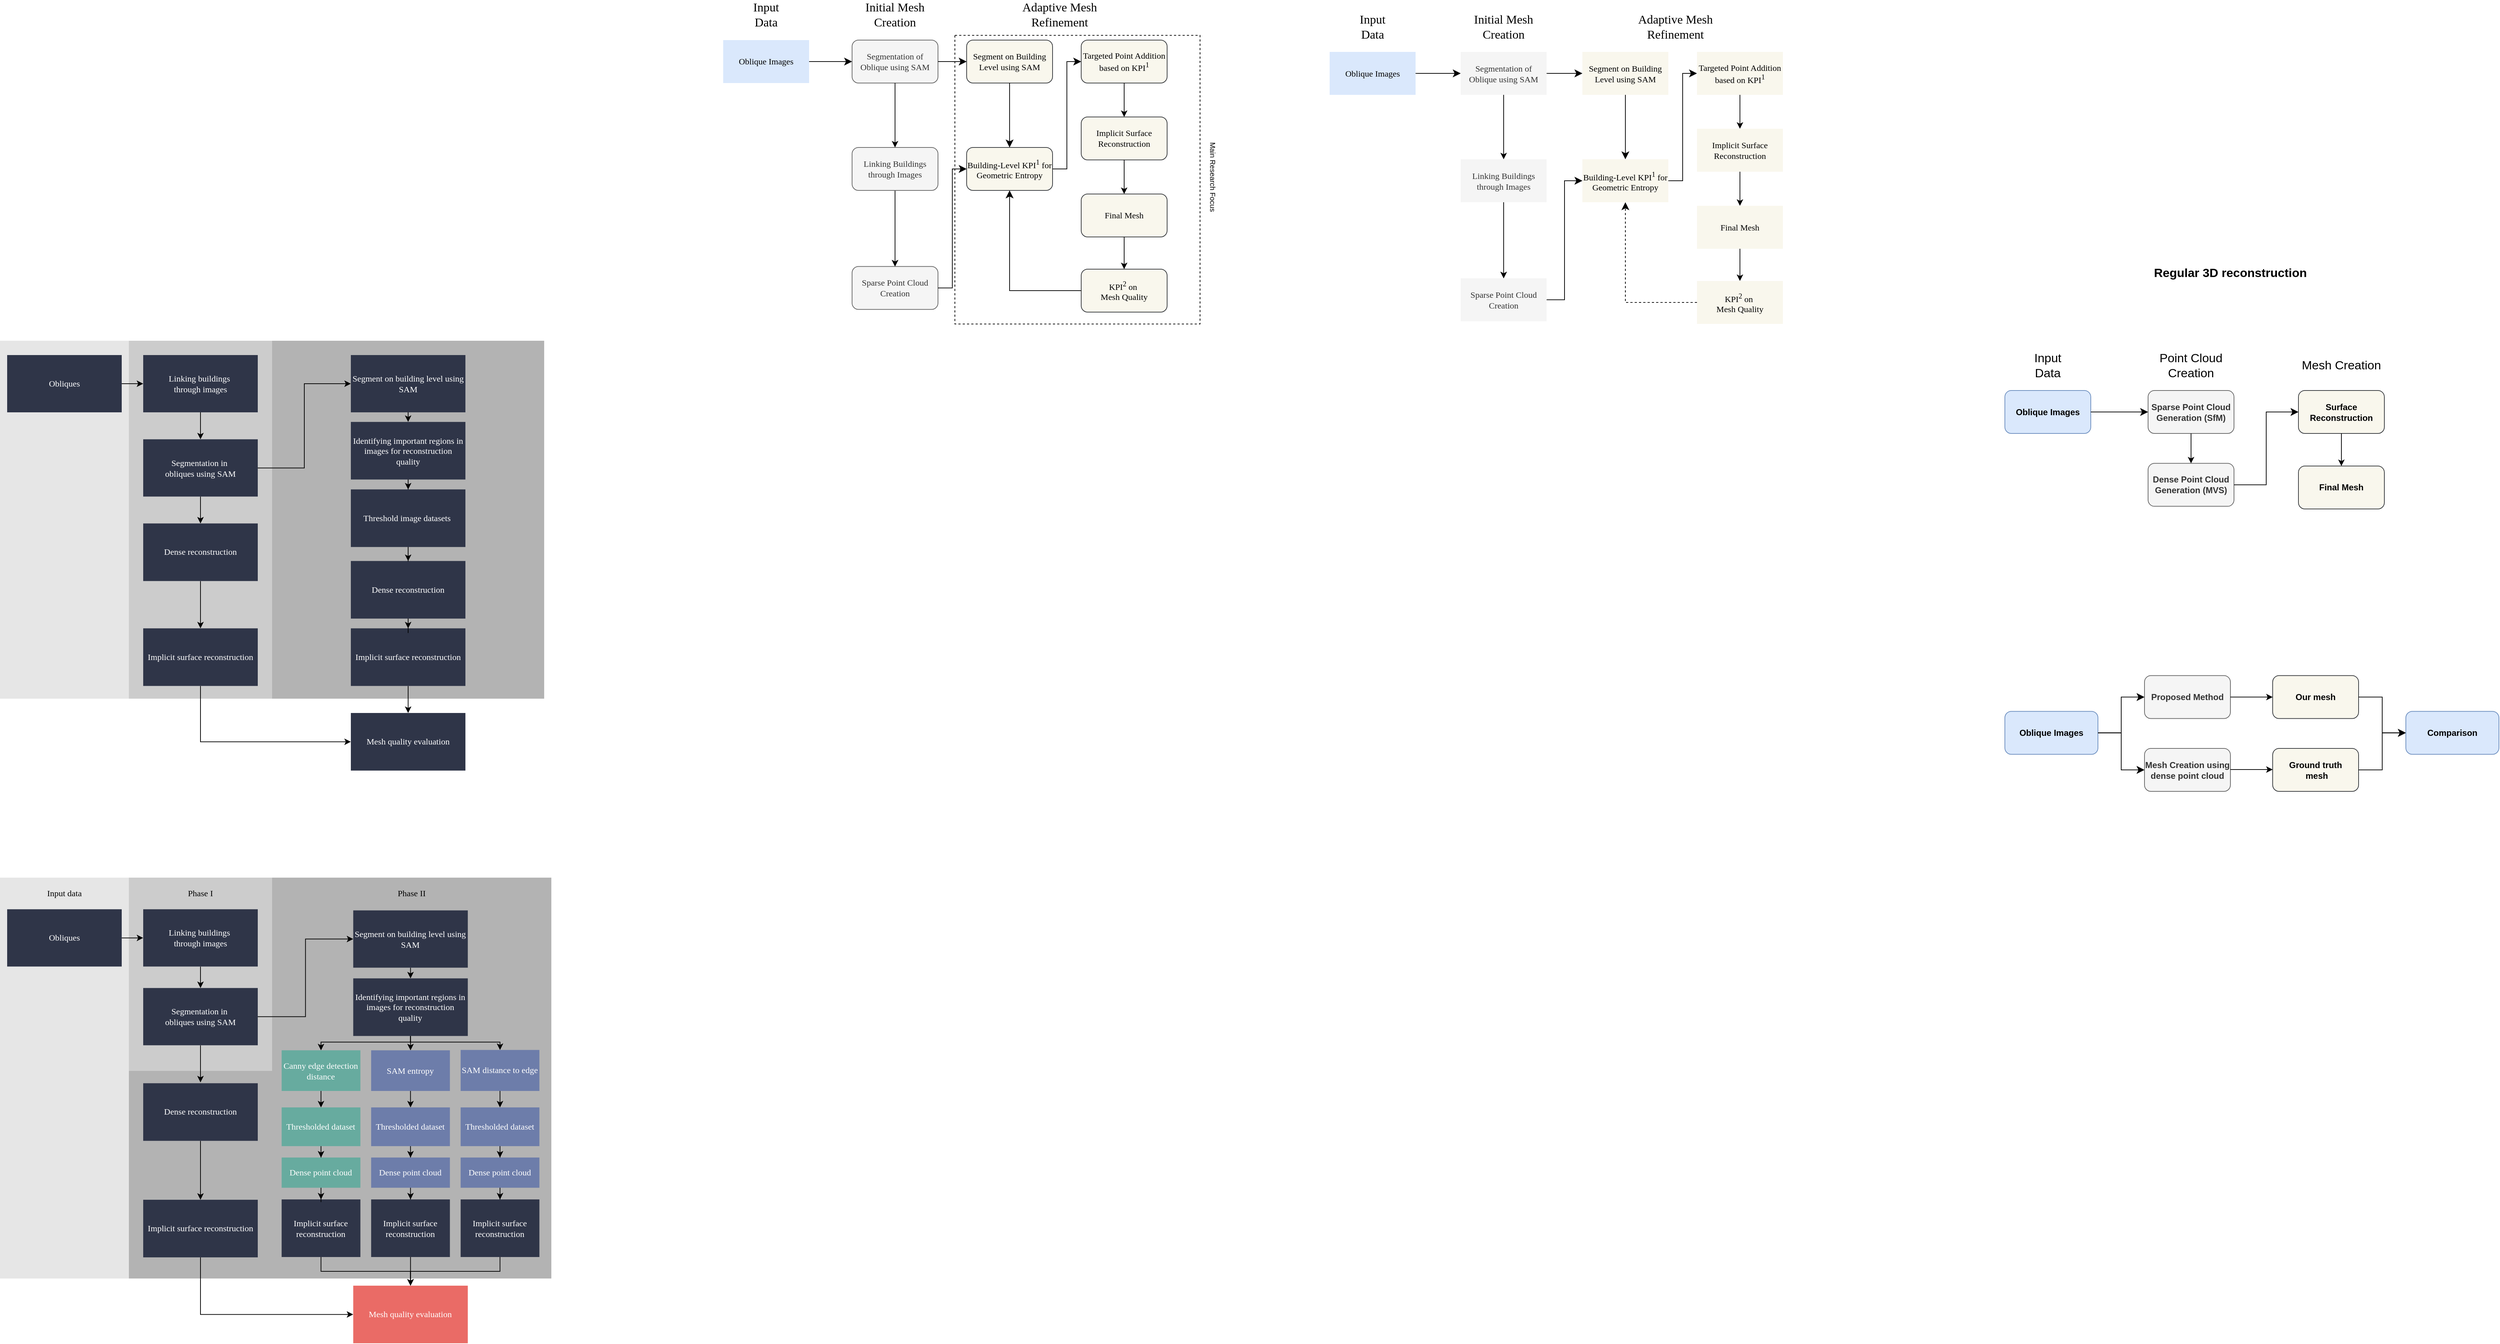 <mxfile version="27.1.3">
  <diagram name="Pagina-1" id="j0q-M3zI3Chthzf9emS8">
    <mxGraphModel dx="3208" dy="814" grid="1" gridSize="10" guides="1" tooltips="1" connect="1" arrows="1" fold="1" page="1" pageScale="1" pageWidth="827" pageHeight="1169" background="#FFFFFF" math="0" shadow="0">
      <root>
        <mxCell id="0" />
        <mxCell id="1" parent="0" />
        <mxCell id="W1M_xKTLGGTN1y_aRFM3-158" value="" style="rounded=0;whiteSpace=wrap;html=1;fillColor=#B3B3B3;strokeColor=none;" parent="1" vertex="1">
          <mxGeometry x="-860" y="1520" width="210" height="290" as="geometry" />
        </mxCell>
        <mxCell id="W1M_xKTLGGTN1y_aRFM3-147" value="" style="rounded=0;whiteSpace=wrap;html=1;fillColor=#B3B3B3;strokeColor=none;" parent="1" vertex="1">
          <mxGeometry x="-660" y="1250" width="390" height="560" as="geometry" />
        </mxCell>
        <mxCell id="W1M_xKTLGGTN1y_aRFM3-146" value="" style="rounded=0;whiteSpace=wrap;html=1;fillColor=#B3B3B3;strokeColor=none;" parent="1" vertex="1">
          <mxGeometry x="-660" y="500" width="380" height="500" as="geometry" />
        </mxCell>
        <mxCell id="W1M_xKTLGGTN1y_aRFM3-145" value="" style="rounded=0;whiteSpace=wrap;html=1;fillColor=#E6E6E6;strokeColor=none;" parent="1" vertex="1">
          <mxGeometry x="-1040" y="1250" width="180" height="560" as="geometry" />
        </mxCell>
        <mxCell id="W1M_xKTLGGTN1y_aRFM3-144" value="" style="rounded=0;whiteSpace=wrap;html=1;fillColor=#CCCCCC;strokeColor=none;" parent="1" vertex="1">
          <mxGeometry x="-860" y="1250" width="200" height="270" as="geometry" />
        </mxCell>
        <mxCell id="W1M_xKTLGGTN1y_aRFM3-143" value="" style="rounded=0;whiteSpace=wrap;html=1;fillColor=#CCCCCC;strokeColor=none;" parent="1" vertex="1">
          <mxGeometry x="-860" y="500" width="200" height="500" as="geometry" />
        </mxCell>
        <mxCell id="W1M_xKTLGGTN1y_aRFM3-142" value="" style="rounded=0;whiteSpace=wrap;html=1;fillColor=#E6E6E6;strokeColor=none;" parent="1" vertex="1">
          <mxGeometry x="-1040" y="500" width="180" height="500" as="geometry" />
        </mxCell>
        <mxCell id="ZitkEd-snLWagSEUDy_k-40" value="&lt;b&gt;Oblique Images&lt;/b&gt;" style="rounded=1;whiteSpace=wrap;html=1;fillColor=#dae8fc;strokeColor=#6c8ebf;" parent="1" vertex="1">
          <mxGeometry x="1760" y="569.55" width="120" height="60" as="geometry" />
        </mxCell>
        <mxCell id="ZitkEd-snLWagSEUDy_k-41" value="Input Data" style="text;html=1;align=center;verticalAlign=middle;whiteSpace=wrap;rounded=0;strokeWidth=1;fontSize=17;" parent="1" vertex="1">
          <mxGeometry x="1790" y="519.55" width="60" height="30" as="geometry" />
        </mxCell>
        <mxCell id="ZitkEd-snLWagSEUDy_k-42" value="&lt;b&gt;Sparse Point Cloud Generation (SfM)&lt;/b&gt;" style="rounded=1;whiteSpace=wrap;html=1;fillColor=#f5f5f5;fontColor=#333333;strokeColor=#666666;" parent="1" vertex="1">
          <mxGeometry x="1960" y="569.55" width="120" height="60" as="geometry" />
        </mxCell>
        <mxCell id="ZitkEd-snLWagSEUDy_k-45" value="" style="edgeStyle=elbowEdgeStyle;elbow=horizontal;endArrow=classic;html=1;curved=0;rounded=0;endSize=8;startSize=8;exitX=1;exitY=0.5;exitDx=0;exitDy=0;entryX=0;entryY=0.5;entryDx=0;entryDy=0;" parent="1" source="ZitkEd-snLWagSEUDy_k-40" target="ZitkEd-snLWagSEUDy_k-42" edge="1">
          <mxGeometry width="50" height="50" relative="1" as="geometry">
            <mxPoint x="1870" y="949.55" as="sourcePoint" />
            <mxPoint x="2290" y="749.55" as="targetPoint" />
          </mxGeometry>
        </mxCell>
        <mxCell id="ZitkEd-snLWagSEUDy_k-47" value="&lt;b&gt;Dense Point Cloud Generation (MVS)&lt;/b&gt;" style="rounded=1;whiteSpace=wrap;html=1;fillColor=#f5f5f5;fontColor=#333333;strokeColor=#666666;" parent="1" vertex="1">
          <mxGeometry x="1960" y="671.31" width="120" height="60" as="geometry" />
        </mxCell>
        <mxCell id="ZitkEd-snLWagSEUDy_k-49" value="Point Cloud Creation" style="text;html=1;align=center;verticalAlign=middle;whiteSpace=wrap;rounded=0;strokeWidth=1;fontSize=17;" parent="1" vertex="1">
          <mxGeometry x="1960" y="519.55" width="120" height="30" as="geometry" />
        </mxCell>
        <mxCell id="ZitkEd-snLWagSEUDy_k-51" value="" style="edgeStyle=elbowEdgeStyle;elbow=horizontal;endArrow=classic;html=1;curved=0;rounded=0;endSize=8;startSize=8;exitX=1;exitY=0.5;exitDx=0;exitDy=0;entryX=0;entryY=0.5;entryDx=0;entryDy=0;" parent="1" source="ZitkEd-snLWagSEUDy_k-47" target="ZitkEd-snLWagSEUDy_k-56" edge="1">
          <mxGeometry width="50" height="50" relative="1" as="geometry">
            <mxPoint x="2160" y="1059.55" as="sourcePoint" />
            <mxPoint x="2250" y="829.55" as="targetPoint" />
          </mxGeometry>
        </mxCell>
        <mxCell id="ZitkEd-snLWagSEUDy_k-56" value="&lt;b&gt;Surface Reconstruction&lt;/b&gt;" style="rounded=1;whiteSpace=wrap;html=1;fillColor=#f9f7ed;strokeColor=#36393d;" parent="1" vertex="1">
          <mxGeometry x="2170" y="569.55" width="120" height="60" as="geometry" />
        </mxCell>
        <mxCell id="ZitkEd-snLWagSEUDy_k-58" value="&lt;b&gt;Final Mesh&lt;/b&gt;" style="rounded=1;whiteSpace=wrap;html=1;fontSize=12;fillColor=#f9f7ed;strokeColor=#36393d;" parent="1" vertex="1">
          <mxGeometry x="2170" y="675.05" width="120" height="60" as="geometry" />
        </mxCell>
        <mxCell id="ZitkEd-snLWagSEUDy_k-59" value="" style="endArrow=classic;html=1;rounded=0;entryX=0.5;entryY=0;entryDx=0;entryDy=0;exitX=0.5;exitY=1;exitDx=0;exitDy=0;" parent="1" target="ZitkEd-snLWagSEUDy_k-58" edge="1">
          <mxGeometry width="50" height="50" relative="1" as="geometry">
            <mxPoint x="2230" y="629.55" as="sourcePoint" />
            <mxPoint x="2240" y="603.29" as="targetPoint" />
          </mxGeometry>
        </mxCell>
        <mxCell id="ZitkEd-snLWagSEUDy_k-60" value="Mesh Creation" style="text;html=1;align=center;verticalAlign=middle;whiteSpace=wrap;rounded=0;strokeWidth=1;fontSize=17;" parent="1" vertex="1">
          <mxGeometry x="2170" y="519.55" width="120" height="30" as="geometry" />
        </mxCell>
        <mxCell id="ZitkEd-snLWagSEUDy_k-62" value="" style="endArrow=classic;html=1;rounded=0;entryX=0.5;entryY=0;entryDx=0;entryDy=0;exitX=0.5;exitY=1;exitDx=0;exitDy=0;" parent="1" source="ZitkEd-snLWagSEUDy_k-42" edge="1">
          <mxGeometry width="50" height="50" relative="1" as="geometry">
            <mxPoint x="2030" y="781.31" as="sourcePoint" />
            <mxPoint x="2020.0" y="671.31" as="targetPoint" />
          </mxGeometry>
        </mxCell>
        <mxCell id="ZitkEd-snLWagSEUDy_k-66" value="&lt;b&gt;Regular 3D reconstruction&lt;/b&gt;" style="text;html=1;align=center;verticalAlign=middle;whiteSpace=wrap;rounded=0;strokeWidth=1;fontSize=17;" parent="1" vertex="1">
          <mxGeometry x="1920" y="391.31" width="310" height="30" as="geometry" />
        </mxCell>
        <mxCell id="ZlIlFZjrCTVlW326_tlP-3" value="&lt;b&gt;Oblique Images&lt;/b&gt;" style="rounded=1;whiteSpace=wrap;html=1;fillColor=#dae8fc;strokeColor=#6c8ebf;" parent="1" vertex="1">
          <mxGeometry x="1760" y="1017.78" width="130" height="60" as="geometry" />
        </mxCell>
        <mxCell id="ZlIlFZjrCTVlW326_tlP-5" value="&lt;b&gt;Proposed Method&lt;/b&gt;" style="rounded=1;whiteSpace=wrap;html=1;fillColor=#f5f5f5;fontColor=#333333;strokeColor=#666666;" parent="1" vertex="1">
          <mxGeometry x="1955" y="967.78" width="120" height="60" as="geometry" />
        </mxCell>
        <mxCell id="ZlIlFZjrCTVlW326_tlP-6" value="" style="edgeStyle=elbowEdgeStyle;elbow=horizontal;endArrow=classic;html=1;curved=0;rounded=0;endSize=8;startSize=8;exitX=1;exitY=0.5;exitDx=0;exitDy=0;entryX=0;entryY=0.5;entryDx=0;entryDy=0;" parent="1" source="ZlIlFZjrCTVlW326_tlP-3" target="ZlIlFZjrCTVlW326_tlP-5" edge="1">
          <mxGeometry width="50" height="50" relative="1" as="geometry">
            <mxPoint x="1865" y="1347.78" as="sourcePoint" />
            <mxPoint x="2285" y="1147.78" as="targetPoint" />
          </mxGeometry>
        </mxCell>
        <mxCell id="ZlIlFZjrCTVlW326_tlP-7" value="&lt;b&gt;Mesh Creation using dense point cloud&lt;/b&gt;" style="rounded=1;whiteSpace=wrap;html=1;fillColor=#f5f5f5;fontColor=#333333;strokeColor=#666666;" parent="1" vertex="1">
          <mxGeometry x="1955" y="1069.54" width="120" height="60" as="geometry" />
        </mxCell>
        <mxCell id="ZlIlFZjrCTVlW326_tlP-10" value="&lt;b&gt;Our mesh&lt;/b&gt;" style="rounded=1;whiteSpace=wrap;html=1;fillColor=#f9f7ed;strokeColor=#36393d;" parent="1" vertex="1">
          <mxGeometry x="2134" y="967.78" width="120" height="60" as="geometry" />
        </mxCell>
        <mxCell id="ZlIlFZjrCTVlW326_tlP-11" value="&lt;b&gt;Ground truth&lt;/b&gt;&lt;div&gt;&lt;b&gt;&amp;nbsp;mesh&lt;/b&gt;&lt;/div&gt;" style="rounded=1;whiteSpace=wrap;html=1;fontSize=12;fillColor=#f9f7ed;strokeColor=#36393d;" parent="1" vertex="1">
          <mxGeometry x="2134" y="1069.54" width="120" height="60" as="geometry" />
        </mxCell>
        <mxCell id="ZlIlFZjrCTVlW326_tlP-21" value="" style="edgeStyle=elbowEdgeStyle;elbow=horizontal;endArrow=classic;html=1;curved=0;rounded=0;endSize=8;startSize=8;exitX=1;exitY=0.5;exitDx=0;exitDy=0;entryX=0;entryY=0.5;entryDx=0;entryDy=0;" parent="1" source="ZlIlFZjrCTVlW326_tlP-3" target="ZlIlFZjrCTVlW326_tlP-7" edge="1">
          <mxGeometry width="50" height="50" relative="1" as="geometry">
            <mxPoint x="1875" y="1099.54" as="sourcePoint" />
            <mxPoint x="1955" y="1103.28" as="targetPoint" />
          </mxGeometry>
        </mxCell>
        <mxCell id="ZlIlFZjrCTVlW326_tlP-22" value="" style="endArrow=classic;html=1;rounded=0;entryX=0;entryY=0.5;entryDx=0;entryDy=0;exitX=1;exitY=0.5;exitDx=0;exitDy=0;" parent="1" source="ZlIlFZjrCTVlW326_tlP-5" target="ZlIlFZjrCTVlW326_tlP-10" edge="1">
          <mxGeometry width="50" height="50" relative="1" as="geometry">
            <mxPoint x="2040" y="1037.78" as="sourcePoint" />
            <mxPoint x="2090" y="987.78" as="targetPoint" />
          </mxGeometry>
        </mxCell>
        <mxCell id="ZlIlFZjrCTVlW326_tlP-23" value="" style="endArrow=classic;html=1;rounded=0;entryX=0;entryY=0.5;entryDx=0;entryDy=0;exitX=1;exitY=0.5;exitDx=0;exitDy=0;" parent="1" edge="1">
          <mxGeometry width="50" height="50" relative="1" as="geometry">
            <mxPoint x="2075" y="1099.01" as="sourcePoint" />
            <mxPoint x="2134" y="1099.01" as="targetPoint" />
          </mxGeometry>
        </mxCell>
        <mxCell id="ZlIlFZjrCTVlW326_tlP-24" value="&lt;b&gt;Comparison&lt;/b&gt;" style="rounded=1;whiteSpace=wrap;html=1;fillColor=#dae8fc;strokeColor=#6c8ebf;" parent="1" vertex="1">
          <mxGeometry x="2320" y="1017.78" width="130" height="60" as="geometry" />
        </mxCell>
        <mxCell id="ZlIlFZjrCTVlW326_tlP-25" value="" style="edgeStyle=elbowEdgeStyle;elbow=horizontal;endArrow=classic;html=1;curved=0;rounded=0;endSize=8;startSize=8;exitX=1;exitY=0.5;exitDx=0;exitDy=0;entryX=0;entryY=0.5;entryDx=0;entryDy=0;" parent="1" source="ZlIlFZjrCTVlW326_tlP-11" target="ZlIlFZjrCTVlW326_tlP-24" edge="1">
          <mxGeometry width="50" height="50" relative="1" as="geometry">
            <mxPoint x="2200" y="927.78" as="sourcePoint" />
            <mxPoint x="2250" y="877.78" as="targetPoint" />
          </mxGeometry>
        </mxCell>
        <mxCell id="ZlIlFZjrCTVlW326_tlP-26" value="" style="edgeStyle=elbowEdgeStyle;elbow=horizontal;endArrow=classic;html=1;curved=0;rounded=0;endSize=8;startSize=8;exitX=1;exitY=0.5;exitDx=0;exitDy=0;" parent="1" source="ZlIlFZjrCTVlW326_tlP-10" edge="1">
          <mxGeometry width="50" height="50" relative="1" as="geometry">
            <mxPoint x="2264" y="1109.78" as="sourcePoint" />
            <mxPoint x="2320" y="1047.78" as="targetPoint" />
          </mxGeometry>
        </mxCell>
        <mxCell id="ZitkEd-snLWagSEUDy_k-115" value="" style="rounded=0;whiteSpace=wrap;html=1;dashed=1;fontFamily=calibri;fontStyle=0" parent="1" vertex="1">
          <mxGeometry x="293.59" y="73.429" width="342.378" height="403.142" as="geometry" />
        </mxCell>
        <mxCell id="ZitkEd-snLWagSEUDy_k-116" value="Main Research Focus" style="text;html=1;align=center;verticalAlign=middle;whiteSpace=wrap;rounded=0;strokeWidth=1;fontSize=10;rotation=90;" parent="1" vertex="1">
          <mxGeometry x="455.29" y="251.51" width="398.05" height="40.31" as="geometry" />
        </mxCell>
        <mxCell id="ZitkEd-snLWagSEUDy_k-87" value="&lt;span&gt;Building-Level KPI&lt;sup&gt;1&lt;/sup&gt; for Geometric Entropy&lt;/span&gt;" style="rounded=1;whiteSpace=wrap;html=1;fillColor=#f9f7ed;strokeColor=#36393d;fontFamily=calibri;fontStyle=0" parent="1" vertex="1">
          <mxGeometry x="310" y="230.0" width="120" height="60" as="geometry" />
        </mxCell>
        <mxCell id="ZitkEd-snLWagSEUDy_k-77" value="&lt;font style=&quot;&quot;&gt;Oblique Images&lt;/font&gt;" style="rounded=0;whiteSpace=wrap;html=1;fillColor=#dae8fc;strokeColor=none;fontFamily=calibri;fontStyle=0" parent="1" vertex="1">
          <mxGeometry x="-30" y="80.0" width="120" height="60" as="geometry" />
        </mxCell>
        <mxCell id="ZitkEd-snLWagSEUDy_k-78" value="&lt;font&gt;Input Data&lt;/font&gt;" style="text;html=1;align=center;verticalAlign=middle;whiteSpace=wrap;rounded=0;strokeWidth=1;fontSize=17;fontFamily=calibri;fontStyle=0" parent="1" vertex="1">
          <mxGeometry y="30.0" width="60" height="30" as="geometry" />
        </mxCell>
        <mxCell id="ZitkEd-snLWagSEUDy_k-79" value="&lt;span&gt;Segmentation of Oblique using SAM&lt;/span&gt;" style="rounded=1;whiteSpace=wrap;html=1;fillColor=#f5f5f5;fontColor=#333333;strokeColor=#666666;fontFamily=calibri;fontStyle=0" parent="1" vertex="1">
          <mxGeometry x="150" y="80.0" width="120" height="60" as="geometry" />
        </mxCell>
        <mxCell id="ZitkEd-snLWagSEUDy_k-80" value="" style="edgeStyle=orthogonalEdgeStyle;rounded=0;orthogonalLoop=1;jettySize=auto;html=1;fontFamily=calibri;fontStyle=0" parent="1" source="ZitkEd-snLWagSEUDy_k-81" target="ZitkEd-snLWagSEUDy_k-84" edge="1">
          <mxGeometry relative="1" as="geometry" />
        </mxCell>
        <mxCell id="ZitkEd-snLWagSEUDy_k-81" value="&lt;span&gt;Linking Buildings through Images&lt;/span&gt;" style="rounded=1;whiteSpace=wrap;html=1;fillColor=#f5f5f5;fontColor=#333333;strokeColor=#666666;fontFamily=calibri;fontStyle=0" parent="1" vertex="1">
          <mxGeometry x="150" y="230.0" width="120" height="60" as="geometry" />
        </mxCell>
        <mxCell id="ZitkEd-snLWagSEUDy_k-82" value="" style="edgeStyle=elbowEdgeStyle;elbow=horizontal;endArrow=classic;html=1;curved=0;rounded=0;endSize=8;startSize=8;exitX=1;exitY=0.5;exitDx=0;exitDy=0;entryX=0;entryY=0.5;entryDx=0;entryDy=0;fontFamily=calibri;fontStyle=0" parent="1" source="ZitkEd-snLWagSEUDy_k-77" target="ZitkEd-snLWagSEUDy_k-79" edge="1">
          <mxGeometry width="50" height="50" relative="1" as="geometry">
            <mxPoint x="60" y="460" as="sourcePoint" />
            <mxPoint x="480" y="260" as="targetPoint" />
          </mxGeometry>
        </mxCell>
        <mxCell id="ZitkEd-snLWagSEUDy_k-84" value="&lt;span&gt;Sparse Point Cloud Creation&lt;/span&gt;" style="rounded=1;whiteSpace=wrap;html=1;fillColor=#f5f5f5;fontColor=#333333;strokeColor=#666666;fontFamily=calibri;fontStyle=0" parent="1" vertex="1">
          <mxGeometry x="150" y="396.26" width="120" height="60" as="geometry" />
        </mxCell>
        <mxCell id="ZitkEd-snLWagSEUDy_k-85" value="" style="endArrow=classic;html=1;rounded=0;entryX=0.5;entryY=0;entryDx=0;entryDy=0;fontFamily=calibri;fontStyle=0" parent="1" target="ZitkEd-snLWagSEUDy_k-84" edge="1">
          <mxGeometry width="50" height="50" relative="1" as="geometry">
            <mxPoint x="210" y="380" as="sourcePoint" />
            <mxPoint x="209.66" y="420" as="targetPoint" />
          </mxGeometry>
        </mxCell>
        <mxCell id="ZitkEd-snLWagSEUDy_k-86" value="Initial Mesh Creation" style="text;html=1;align=center;verticalAlign=middle;whiteSpace=wrap;rounded=0;strokeWidth=1;fontSize=17;fontFamily=calibri;fontStyle=0" parent="1" vertex="1">
          <mxGeometry x="150" y="30.0" width="120" height="30" as="geometry" />
        </mxCell>
        <mxCell id="ZitkEd-snLWagSEUDy_k-88" value="" style="edgeStyle=elbowEdgeStyle;elbow=horizontal;endArrow=classic;html=1;curved=0;rounded=0;endSize=8;startSize=8;exitX=1;exitY=0.5;exitDx=0;exitDy=0;entryX=0;entryY=0.5;entryDx=0;entryDy=0;fontFamily=calibri;fontStyle=0" parent="1" source="ZitkEd-snLWagSEUDy_k-79" target="ZitkEd-snLWagSEUDy_k-93" edge="1">
          <mxGeometry width="50" height="50" relative="1" as="geometry">
            <mxPoint x="350" y="570" as="sourcePoint" />
            <mxPoint x="440" y="340" as="targetPoint" />
          </mxGeometry>
        </mxCell>
        <mxCell id="ZitkEd-snLWagSEUDy_k-89" value="&lt;span&gt;Targeted Point Addition based on KPI&lt;sup&gt;1&lt;/sup&gt;&lt;/span&gt;" style="rounded=1;whiteSpace=wrap;html=1;fillColor=#f9f7ed;strokeColor=#36393d;fontFamily=calibri;fontStyle=0" parent="1" vertex="1">
          <mxGeometry x="470" y="80.0" width="120" height="60" as="geometry" />
        </mxCell>
        <mxCell id="ZitkEd-snLWagSEUDy_k-91" value="&lt;span&gt;Implicit Surface Reconstruction&lt;/span&gt;" style="rounded=1;whiteSpace=wrap;html=1;fontSize=12;fillColor=#f9f7ed;strokeColor=#36393d;fontFamily=calibri;fontStyle=0" parent="1" vertex="1">
          <mxGeometry x="470" y="187.35" width="120" height="60" as="geometry" />
        </mxCell>
        <mxCell id="ZitkEd-snLWagSEUDy_k-92" value="" style="endArrow=classic;html=1;rounded=0;entryX=0.5;entryY=0;entryDx=0;entryDy=0;exitX=0.5;exitY=1;exitDx=0;exitDy=0;fontFamily=calibri;fontStyle=0" parent="1" source="ZitkEd-snLWagSEUDy_k-89" target="ZitkEd-snLWagSEUDy_k-91" edge="1">
          <mxGeometry width="50" height="50" relative="1" as="geometry">
            <mxPoint x="530" y="166.48" as="sourcePoint" />
            <mxPoint x="529.66" y="206.48" as="targetPoint" />
          </mxGeometry>
        </mxCell>
        <mxCell id="ZitkEd-snLWagSEUDy_k-93" value="&lt;span&gt;Segment on Building Level using SAM&lt;/span&gt;" style="rounded=1;whiteSpace=wrap;html=1;fillColor=#f9f7ed;strokeColor=#36393d;fontFamily=calibri;fontStyle=0" parent="1" vertex="1">
          <mxGeometry x="310" y="80.0" width="120" height="60" as="geometry" />
        </mxCell>
        <mxCell id="ZitkEd-snLWagSEUDy_k-95" value="&lt;span&gt;KPI&lt;sup&gt;2&lt;/sup&gt; on&amp;nbsp;&lt;/span&gt;&lt;div&gt;&lt;span&gt;Mesh Quality&lt;/span&gt;&lt;/div&gt;" style="rounded=1;whiteSpace=wrap;html=1;fontSize=12;fillColor=#f9f7ed;strokeColor=#36393d;fontFamily=calibri;fontStyle=0" parent="1" vertex="1">
          <mxGeometry x="470" y="400" width="120" height="60" as="geometry" />
        </mxCell>
        <mxCell id="ZitkEd-snLWagSEUDy_k-96" value="" style="endArrow=classic;html=1;rounded=0;exitX=0.5;exitY=1;exitDx=0;exitDy=0;entryX=0.5;entryY=0;entryDx=0;entryDy=0;fontFamily=calibri;fontStyle=0" parent="1" source="ZitkEd-snLWagSEUDy_k-91" target="ZitkEd-snLWagSEUDy_k-101" edge="1">
          <mxGeometry width="50" height="50" relative="1" as="geometry">
            <mxPoint x="540" y="176.48" as="sourcePoint" />
            <mxPoint x="530" y="280" as="targetPoint" />
          </mxGeometry>
        </mxCell>
        <mxCell id="ZitkEd-snLWagSEUDy_k-97" value="Adaptive Mesh Refinement" style="text;html=1;align=center;verticalAlign=middle;whiteSpace=wrap;rounded=0;strokeWidth=1;fontSize=17;fontFamily=calibri;fontStyle=0" parent="1" vertex="1">
          <mxGeometry x="380" y="30.0" width="120" height="30" as="geometry" />
        </mxCell>
        <mxCell id="ZitkEd-snLWagSEUDy_k-99" value="" style="endArrow=classic;html=1;rounded=0;entryX=0.5;entryY=0;entryDx=0;entryDy=0;exitX=0.5;exitY=1;exitDx=0;exitDy=0;fontFamily=calibri;fontStyle=0" parent="1" source="ZitkEd-snLWagSEUDy_k-79" target="ZitkEd-snLWagSEUDy_k-81" edge="1">
          <mxGeometry width="50" height="50" relative="1" as="geometry">
            <mxPoint x="220" y="291.76" as="sourcePoint" />
            <mxPoint x="210" y="181.76" as="targetPoint" />
          </mxGeometry>
        </mxCell>
        <mxCell id="ZitkEd-snLWagSEUDy_k-101" value="&lt;span&gt;Final Mesh&lt;/span&gt;" style="rounded=1;whiteSpace=wrap;html=1;fontSize=12;fillColor=#f9f7ed;strokeColor=#36393d;fontFamily=calibri;fontStyle=0" parent="1" vertex="1">
          <mxGeometry x="470" y="295" width="120" height="60" as="geometry" />
        </mxCell>
        <mxCell id="ZitkEd-snLWagSEUDy_k-106" value="" style="endArrow=classic;html=1;rounded=0;exitX=0.5;exitY=1;exitDx=0;exitDy=0;entryX=0.5;entryY=0;entryDx=0;entryDy=0;fontFamily=calibri;fontStyle=0" parent="1" source="ZitkEd-snLWagSEUDy_k-101" target="ZitkEd-snLWagSEUDy_k-95" edge="1">
          <mxGeometry width="50" height="50" relative="1" as="geometry">
            <mxPoint x="540" y="257" as="sourcePoint" />
            <mxPoint x="540" y="305" as="targetPoint" />
          </mxGeometry>
        </mxCell>
        <mxCell id="ZitkEd-snLWagSEUDy_k-108" value="" style="edgeStyle=elbowEdgeStyle;elbow=horizontal;endArrow=classic;html=1;curved=0;rounded=0;endSize=8;startSize=8;exitX=1;exitY=0.5;exitDx=0;exitDy=0;entryX=0;entryY=0.5;entryDx=0;entryDy=0;fontFamily=calibri;fontStyle=0" parent="1" source="ZitkEd-snLWagSEUDy_k-84" target="ZitkEd-snLWagSEUDy_k-87" edge="1">
          <mxGeometry width="50" height="50" relative="1" as="geometry">
            <mxPoint x="280" y="120.0" as="sourcePoint" />
            <mxPoint x="350" y="120.0" as="targetPoint" />
          </mxGeometry>
        </mxCell>
        <mxCell id="ZitkEd-snLWagSEUDy_k-109" value="" style="edgeStyle=elbowEdgeStyle;elbow=horizontal;endArrow=classic;html=1;curved=0;rounded=0;endSize=8;startSize=8;exitX=0.5;exitY=1;exitDx=0;exitDy=0;entryX=0.5;entryY=0;entryDx=0;entryDy=0;fontFamily=calibri;fontStyle=0" parent="1" source="ZitkEd-snLWagSEUDy_k-93" target="ZitkEd-snLWagSEUDy_k-87" edge="1">
          <mxGeometry width="50" height="50" relative="1" as="geometry">
            <mxPoint x="250" y="120.0" as="sourcePoint" />
            <mxPoint x="320" y="120.0" as="targetPoint" />
          </mxGeometry>
        </mxCell>
        <mxCell id="ZitkEd-snLWagSEUDy_k-111" value="" style="edgeStyle=elbowEdgeStyle;elbow=horizontal;endArrow=classic;html=1;curved=0;rounded=0;endSize=8;startSize=8;entryX=0;entryY=0.5;entryDx=0;entryDy=0;exitX=1;exitY=0.5;exitDx=0;exitDy=0;fontFamily=calibri;fontStyle=0" parent="1" source="ZitkEd-snLWagSEUDy_k-87" target="ZitkEd-snLWagSEUDy_k-89" edge="1">
          <mxGeometry width="50" height="50" relative="1" as="geometry">
            <mxPoint x="390" y="320" as="sourcePoint" />
            <mxPoint x="440" y="270" as="targetPoint" />
          </mxGeometry>
        </mxCell>
        <mxCell id="ZlIlFZjrCTVlW326_tlP-28" value="" style="edgeStyle=segmentEdgeStyle;endArrow=classic;html=1;curved=0;rounded=0;endSize=8;startSize=8;entryX=0.5;entryY=1;entryDx=0;entryDy=0;exitX=0;exitY=0.5;exitDx=0;exitDy=0;fontFamily=calibri;fontStyle=0" parent="1" source="ZitkEd-snLWagSEUDy_k-95" target="ZitkEd-snLWagSEUDy_k-87" edge="1">
          <mxGeometry width="50" height="50" relative="1" as="geometry">
            <mxPoint x="620" y="330" as="sourcePoint" />
            <mxPoint x="670" y="280" as="targetPoint" />
          </mxGeometry>
        </mxCell>
        <mxCell id="zCaXZ7DUAE1HHpj0kA-E-4" value="&lt;span&gt;Building-Level KPI&lt;sup&gt;1&lt;/sup&gt; for Geometric Entropy&lt;/span&gt;" style="rounded=0;whiteSpace=wrap;html=1;fillColor=#f9f7ed;strokeColor=none;fontFamily=calibri;fontStyle=0" parent="1" vertex="1">
          <mxGeometry x="1170" y="246.51" width="120" height="60" as="geometry" />
        </mxCell>
        <mxCell id="zCaXZ7DUAE1HHpj0kA-E-5" value="&lt;font style=&quot;&quot;&gt;Oblique Images&lt;/font&gt;" style="rounded=0;whiteSpace=wrap;html=1;fillColor=#dae8fc;strokeColor=none;fontFamily=calibri;fontStyle=0" parent="1" vertex="1">
          <mxGeometry x="817" y="96.51" width="120" height="60" as="geometry" />
        </mxCell>
        <mxCell id="zCaXZ7DUAE1HHpj0kA-E-6" value="&lt;font&gt;Input Data&lt;/font&gt;" style="text;html=1;align=center;verticalAlign=middle;whiteSpace=wrap;rounded=0;strokeWidth=1;fontSize=17;fontFamily=calibri;fontStyle=0" parent="1" vertex="1">
          <mxGeometry x="847" y="46.51" width="60" height="30" as="geometry" />
        </mxCell>
        <mxCell id="zCaXZ7DUAE1HHpj0kA-E-7" value="&lt;span&gt;Segmentation of Oblique using SAM&lt;/span&gt;" style="rounded=0;whiteSpace=wrap;html=1;fillColor=#f5f5f5;fontColor=#333333;strokeColor=none;fontFamily=calibri;fontStyle=0" parent="1" vertex="1">
          <mxGeometry x="1000" y="96.51" width="120" height="60" as="geometry" />
        </mxCell>
        <mxCell id="zCaXZ7DUAE1HHpj0kA-E-8" value="" style="edgeStyle=orthogonalEdgeStyle;rounded=0;orthogonalLoop=1;jettySize=auto;html=1;fontFamily=calibri;fontStyle=0" parent="1" source="zCaXZ7DUAE1HHpj0kA-E-9" target="zCaXZ7DUAE1HHpj0kA-E-11" edge="1">
          <mxGeometry relative="1" as="geometry" />
        </mxCell>
        <mxCell id="zCaXZ7DUAE1HHpj0kA-E-9" value="&lt;span&gt;Linking Buildings through Images&lt;/span&gt;" style="rounded=0;whiteSpace=wrap;html=1;fillColor=#f5f5f5;fontColor=#333333;strokeColor=none;fontFamily=calibri;fontStyle=0" parent="1" vertex="1">
          <mxGeometry x="1000" y="246.51" width="120" height="60" as="geometry" />
        </mxCell>
        <mxCell id="zCaXZ7DUAE1HHpj0kA-E-10" value="" style="edgeStyle=elbowEdgeStyle;elbow=horizontal;endArrow=classic;html=1;curved=0;rounded=0;endSize=8;startSize=8;exitX=1;exitY=0.5;exitDx=0;exitDy=0;entryX=0;entryY=0.5;entryDx=0;entryDy=0;fontFamily=calibri;fontStyle=0" parent="1" source="zCaXZ7DUAE1HHpj0kA-E-5" target="zCaXZ7DUAE1HHpj0kA-E-7" edge="1">
          <mxGeometry width="50" height="50" relative="1" as="geometry">
            <mxPoint x="900" y="476.51" as="sourcePoint" />
            <mxPoint x="1320" y="276.51" as="targetPoint" />
          </mxGeometry>
        </mxCell>
        <mxCell id="zCaXZ7DUAE1HHpj0kA-E-11" value="&lt;span&gt;Sparse Point Cloud Creation&lt;/span&gt;" style="rounded=0;whiteSpace=wrap;html=1;fillColor=#f5f5f5;fontColor=#333333;strokeColor=none;fontFamily=calibri;fontStyle=0" parent="1" vertex="1">
          <mxGeometry x="1000" y="412.77" width="120" height="60" as="geometry" />
        </mxCell>
        <mxCell id="zCaXZ7DUAE1HHpj0kA-E-12" value="" style="endArrow=classic;html=1;rounded=0;entryX=0.5;entryY=0;entryDx=0;entryDy=0;fontFamily=calibri;fontStyle=0" parent="1" target="zCaXZ7DUAE1HHpj0kA-E-11" edge="1">
          <mxGeometry width="50" height="50" relative="1" as="geometry">
            <mxPoint x="1060" y="396.51" as="sourcePoint" />
            <mxPoint x="1059.66" y="436.51" as="targetPoint" />
          </mxGeometry>
        </mxCell>
        <mxCell id="zCaXZ7DUAE1HHpj0kA-E-13" value="Initial Mesh Creation" style="text;html=1;align=center;verticalAlign=middle;whiteSpace=wrap;rounded=0;strokeWidth=1;fontSize=17;fontFamily=calibri;fontStyle=0" parent="1" vertex="1">
          <mxGeometry x="1000" y="46.51" width="120" height="30" as="geometry" />
        </mxCell>
        <mxCell id="zCaXZ7DUAE1HHpj0kA-E-14" value="" style="edgeStyle=elbowEdgeStyle;elbow=horizontal;endArrow=classic;html=1;curved=0;rounded=0;endSize=8;startSize=8;exitX=1;exitY=0.5;exitDx=0;exitDy=0;entryX=0;entryY=0.5;entryDx=0;entryDy=0;fontFamily=calibri;fontStyle=0" parent="1" source="zCaXZ7DUAE1HHpj0kA-E-7" target="zCaXZ7DUAE1HHpj0kA-E-18" edge="1">
          <mxGeometry width="50" height="50" relative="1" as="geometry">
            <mxPoint x="1190" y="586.51" as="sourcePoint" />
            <mxPoint x="1280" y="356.51" as="targetPoint" />
          </mxGeometry>
        </mxCell>
        <mxCell id="zCaXZ7DUAE1HHpj0kA-E-15" value="&lt;span&gt;Targeted Point Addition based on KPI&lt;sup&gt;1&lt;/sup&gt;&lt;/span&gt;" style="rounded=0;whiteSpace=wrap;html=1;fillColor=#f9f7ed;strokeColor=none;fontFamily=calibri;fontStyle=0" parent="1" vertex="1">
          <mxGeometry x="1330" y="96.51" width="120" height="60" as="geometry" />
        </mxCell>
        <mxCell id="zCaXZ7DUAE1HHpj0kA-E-16" value="&lt;span&gt;Implicit Surface Reconstruction&lt;/span&gt;" style="rounded=0;whiteSpace=wrap;html=1;fontSize=12;fillColor=#f9f7ed;strokeColor=none;fontFamily=calibri;fontStyle=0" parent="1" vertex="1">
          <mxGeometry x="1330" y="203.86" width="120" height="60" as="geometry" />
        </mxCell>
        <mxCell id="zCaXZ7DUAE1HHpj0kA-E-17" value="" style="endArrow=classic;html=1;rounded=0;entryX=0.5;entryY=0;entryDx=0;entryDy=0;exitX=0.5;exitY=1;exitDx=0;exitDy=0;fontFamily=calibri;fontStyle=0" parent="1" source="zCaXZ7DUAE1HHpj0kA-E-15" target="zCaXZ7DUAE1HHpj0kA-E-16" edge="1">
          <mxGeometry width="50" height="50" relative="1" as="geometry">
            <mxPoint x="1390" y="182.99" as="sourcePoint" />
            <mxPoint x="1389.66" y="222.99" as="targetPoint" />
          </mxGeometry>
        </mxCell>
        <mxCell id="zCaXZ7DUAE1HHpj0kA-E-18" value="&lt;span&gt;Segment on Building Level using SAM&lt;/span&gt;" style="rounded=0;whiteSpace=wrap;html=1;fillColor=#f9f7ed;strokeColor=none;fontFamily=calibri;fontStyle=0" parent="1" vertex="1">
          <mxGeometry x="1170" y="96.51" width="120" height="60" as="geometry" />
        </mxCell>
        <mxCell id="zCaXZ7DUAE1HHpj0kA-E-19" value="&lt;span&gt;KPI&lt;sup&gt;2&lt;/sup&gt; on&amp;nbsp;&lt;/span&gt;&lt;div&gt;&lt;span&gt;Mesh Quality&lt;/span&gt;&lt;/div&gt;" style="rounded=0;whiteSpace=wrap;html=1;fontSize=12;fillColor=#f9f7ed;strokeColor=none;fontFamily=calibri;fontStyle=0" parent="1" vertex="1">
          <mxGeometry x="1330" y="416.51" width="120" height="60" as="geometry" />
        </mxCell>
        <mxCell id="zCaXZ7DUAE1HHpj0kA-E-20" value="" style="endArrow=classic;html=1;rounded=0;exitX=0.5;exitY=1;exitDx=0;exitDy=0;entryX=0.5;entryY=0;entryDx=0;entryDy=0;fontFamily=calibri;fontStyle=0" parent="1" source="zCaXZ7DUAE1HHpj0kA-E-16" target="zCaXZ7DUAE1HHpj0kA-E-23" edge="1">
          <mxGeometry width="50" height="50" relative="1" as="geometry">
            <mxPoint x="1400" y="192.99" as="sourcePoint" />
            <mxPoint x="1390" y="296.51" as="targetPoint" />
          </mxGeometry>
        </mxCell>
        <mxCell id="zCaXZ7DUAE1HHpj0kA-E-21" value="Adaptive Mesh Refinement" style="text;html=1;align=center;verticalAlign=middle;whiteSpace=wrap;rounded=0;strokeWidth=1;fontSize=17;fontFamily=calibri;fontStyle=0" parent="1" vertex="1">
          <mxGeometry x="1240" y="46.51" width="120" height="30" as="geometry" />
        </mxCell>
        <mxCell id="zCaXZ7DUAE1HHpj0kA-E-22" value="" style="endArrow=classic;html=1;rounded=0;entryX=0.5;entryY=0;entryDx=0;entryDy=0;exitX=0.5;exitY=1;exitDx=0;exitDy=0;fontFamily=calibri;fontStyle=0" parent="1" source="zCaXZ7DUAE1HHpj0kA-E-7" target="zCaXZ7DUAE1HHpj0kA-E-9" edge="1">
          <mxGeometry width="50" height="50" relative="1" as="geometry">
            <mxPoint x="1070" y="308.27" as="sourcePoint" />
            <mxPoint x="1060" y="198.27" as="targetPoint" />
          </mxGeometry>
        </mxCell>
        <mxCell id="zCaXZ7DUAE1HHpj0kA-E-23" value="&lt;span&gt;Final Mesh&lt;/span&gt;" style="rounded=0;whiteSpace=wrap;html=1;fontSize=12;fillColor=#f9f7ed;strokeColor=none;fontFamily=calibri;fontStyle=0" parent="1" vertex="1">
          <mxGeometry x="1330" y="311.51" width="120" height="60" as="geometry" />
        </mxCell>
        <mxCell id="zCaXZ7DUAE1HHpj0kA-E-24" value="" style="endArrow=classic;html=1;rounded=0;exitX=0.5;exitY=1;exitDx=0;exitDy=0;entryX=0.5;entryY=0;entryDx=0;entryDy=0;fontFamily=calibri;fontStyle=0" parent="1" source="zCaXZ7DUAE1HHpj0kA-E-23" target="zCaXZ7DUAE1HHpj0kA-E-19" edge="1">
          <mxGeometry width="50" height="50" relative="1" as="geometry">
            <mxPoint x="1400" y="273.51" as="sourcePoint" />
            <mxPoint x="1400" y="321.51" as="targetPoint" />
          </mxGeometry>
        </mxCell>
        <mxCell id="zCaXZ7DUAE1HHpj0kA-E-25" value="" style="edgeStyle=elbowEdgeStyle;elbow=horizontal;endArrow=classic;html=1;curved=0;rounded=0;endSize=8;startSize=8;exitX=1;exitY=0.5;exitDx=0;exitDy=0;entryX=0;entryY=0.5;entryDx=0;entryDy=0;fontFamily=calibri;fontStyle=0;strokeColor=default;" parent="1" source="zCaXZ7DUAE1HHpj0kA-E-11" target="zCaXZ7DUAE1HHpj0kA-E-4" edge="1">
          <mxGeometry width="50" height="50" relative="1" as="geometry">
            <mxPoint x="1120" y="136.51" as="sourcePoint" />
            <mxPoint x="1190" y="136.51" as="targetPoint" />
          </mxGeometry>
        </mxCell>
        <mxCell id="zCaXZ7DUAE1HHpj0kA-E-26" value="" style="edgeStyle=elbowEdgeStyle;elbow=horizontal;endArrow=classic;html=1;curved=0;rounded=0;endSize=8;startSize=8;exitX=0.5;exitY=1;exitDx=0;exitDy=0;entryX=0.5;entryY=0;entryDx=0;entryDy=0;fontFamily=calibri;fontStyle=0" parent="1" source="zCaXZ7DUAE1HHpj0kA-E-18" target="zCaXZ7DUAE1HHpj0kA-E-4" edge="1">
          <mxGeometry width="50" height="50" relative="1" as="geometry">
            <mxPoint x="1110" y="136.51" as="sourcePoint" />
            <mxPoint x="1180" y="136.51" as="targetPoint" />
          </mxGeometry>
        </mxCell>
        <mxCell id="zCaXZ7DUAE1HHpj0kA-E-27" value="" style="edgeStyle=elbowEdgeStyle;elbow=horizontal;endArrow=classic;html=1;curved=0;rounded=0;endSize=8;startSize=8;entryX=0;entryY=0.5;entryDx=0;entryDy=0;exitX=1;exitY=0.5;exitDx=0;exitDy=0;fontFamily=calibri;fontStyle=0" parent="1" source="zCaXZ7DUAE1HHpj0kA-E-4" target="zCaXZ7DUAE1HHpj0kA-E-15" edge="1">
          <mxGeometry width="50" height="50" relative="1" as="geometry">
            <mxPoint x="1250" y="336.51" as="sourcePoint" />
            <mxPoint x="1300" y="286.51" as="targetPoint" />
          </mxGeometry>
        </mxCell>
        <mxCell id="zCaXZ7DUAE1HHpj0kA-E-28" value="" style="edgeStyle=segmentEdgeStyle;endArrow=classic;html=1;curved=0;rounded=0;endSize=8;startSize=8;entryX=0.5;entryY=1;entryDx=0;entryDy=0;exitX=0;exitY=0.5;exitDx=0;exitDy=0;fontFamily=calibri;fontStyle=0;dashed=1;" parent="1" source="zCaXZ7DUAE1HHpj0kA-E-19" target="zCaXZ7DUAE1HHpj0kA-E-4" edge="1">
          <mxGeometry width="50" height="50" relative="1" as="geometry">
            <mxPoint x="1480" y="346.51" as="sourcePoint" />
            <mxPoint x="1530" y="296.51" as="targetPoint" />
          </mxGeometry>
        </mxCell>
        <mxCell id="W1M_xKTLGGTN1y_aRFM3-58" style="edgeStyle=orthogonalEdgeStyle;rounded=0;orthogonalLoop=1;jettySize=auto;html=1;exitX=1;exitY=0.5;exitDx=0;exitDy=0;entryX=0;entryY=0.5;entryDx=0;entryDy=0;" parent="1" source="W1M_xKTLGGTN1y_aRFM3-40" target="W1M_xKTLGGTN1y_aRFM3-41" edge="1">
          <mxGeometry relative="1" as="geometry" />
        </mxCell>
        <mxCell id="W1M_xKTLGGTN1y_aRFM3-40" value="&lt;font style=&quot;color: rgb(255, 255, 255);&quot; face=&quot;montserrat&quot;&gt;Obliques&lt;/font&gt;" style="rounded=0;whiteSpace=wrap;html=1;fillColor=light-dark(#2F3548,#2F3548);strokeColor=none;fontFamily=calibri;fontStyle=0" parent="1" vertex="1">
          <mxGeometry x="-1030" y="520" width="160" height="80" as="geometry" />
        </mxCell>
        <mxCell id="W1M_xKTLGGTN1y_aRFM3-59" style="edgeStyle=orthogonalEdgeStyle;rounded=0;orthogonalLoop=1;jettySize=auto;html=1;entryX=0.5;entryY=0;entryDx=0;entryDy=0;" parent="1" source="W1M_xKTLGGTN1y_aRFM3-41" target="W1M_xKTLGGTN1y_aRFM3-42" edge="1">
          <mxGeometry relative="1" as="geometry" />
        </mxCell>
        <mxCell id="W1M_xKTLGGTN1y_aRFM3-41" value="&lt;font face=&quot;montserrat&quot; color=&quot;#ffffff&quot;&gt;Linking buildings&amp;nbsp;&lt;/font&gt;&lt;div&gt;&lt;font face=&quot;montserrat&quot; color=&quot;#ffffff&quot;&gt;through images&lt;/font&gt;&lt;/div&gt;" style="rounded=0;whiteSpace=wrap;html=1;fillColor=light-dark(#2F3548,#2F3548);strokeColor=none;fontFamily=calibri;fontStyle=0;align=center;" parent="1" vertex="1">
          <mxGeometry x="-840" y="520" width="160" height="80" as="geometry" />
        </mxCell>
        <mxCell id="W1M_xKTLGGTN1y_aRFM3-60" style="edgeStyle=orthogonalEdgeStyle;rounded=0;orthogonalLoop=1;jettySize=auto;html=1;entryX=0.5;entryY=0;entryDx=0;entryDy=0;" parent="1" source="W1M_xKTLGGTN1y_aRFM3-42" target="W1M_xKTLGGTN1y_aRFM3-54" edge="1">
          <mxGeometry relative="1" as="geometry" />
        </mxCell>
        <mxCell id="W1M_xKTLGGTN1y_aRFM3-62" style="edgeStyle=orthogonalEdgeStyle;rounded=0;orthogonalLoop=1;jettySize=auto;html=1;entryX=0;entryY=0.5;entryDx=0;entryDy=0;" parent="1" source="W1M_xKTLGGTN1y_aRFM3-42" target="W1M_xKTLGGTN1y_aRFM3-43" edge="1">
          <mxGeometry relative="1" as="geometry" />
        </mxCell>
        <mxCell id="W1M_xKTLGGTN1y_aRFM3-42" value="&lt;font face=&quot;montserrat&quot; color=&quot;#ffffff&quot;&gt;Segmentation in&amp;nbsp;&lt;/font&gt;&lt;div&gt;&lt;font face=&quot;montserrat&quot; color=&quot;#ffffff&quot;&gt;obliques using SAM&lt;/font&gt;&lt;/div&gt;" style="rounded=0;whiteSpace=wrap;html=1;fillColor=light-dark(#2F3548,#2F3548);strokeColor=none;fontFamily=calibri;fontStyle=0" parent="1" vertex="1">
          <mxGeometry x="-840" y="637.68" width="160" height="80" as="geometry" />
        </mxCell>
        <mxCell id="W1M_xKTLGGTN1y_aRFM3-63" style="edgeStyle=orthogonalEdgeStyle;rounded=0;orthogonalLoop=1;jettySize=auto;html=1;exitX=0.5;exitY=1;exitDx=0;exitDy=0;entryX=0.5;entryY=0;entryDx=0;entryDy=0;" parent="1" source="W1M_xKTLGGTN1y_aRFM3-43" target="W1M_xKTLGGTN1y_aRFM3-44" edge="1">
          <mxGeometry relative="1" as="geometry" />
        </mxCell>
        <mxCell id="W1M_xKTLGGTN1y_aRFM3-43" value="&lt;font face=&quot;montserrat&quot; color=&quot;#ffffff&quot;&gt;Segment on building level using SAM&lt;/font&gt;" style="rounded=0;whiteSpace=wrap;html=1;fillColor=light-dark(#2F3548,#2F3548);strokeColor=none;fontFamily=calibri;fontStyle=0" parent="1" vertex="1">
          <mxGeometry x="-550" y="520" width="160" height="80" as="geometry" />
        </mxCell>
        <mxCell id="W1M_xKTLGGTN1y_aRFM3-120" style="edgeStyle=orthogonalEdgeStyle;rounded=0;orthogonalLoop=1;jettySize=auto;html=1;entryX=0.5;entryY=0;entryDx=0;entryDy=0;" parent="1" source="W1M_xKTLGGTN1y_aRFM3-44" target="W1M_xKTLGGTN1y_aRFM3-118" edge="1">
          <mxGeometry relative="1" as="geometry" />
        </mxCell>
        <mxCell id="W1M_xKTLGGTN1y_aRFM3-44" value="&lt;font face=&quot;montserrat&quot; color=&quot;#ffffff&quot;&gt;Identifying important regions in images for reconstruction quality&lt;/font&gt;" style="rounded=0;whiteSpace=wrap;html=1;fillColor=light-dark(#2F3548,#2F3548);strokeColor=none;fontFamily=calibri;fontStyle=0" parent="1" vertex="1">
          <mxGeometry x="-550" y="613.4" width="160" height="80.46" as="geometry" />
        </mxCell>
        <mxCell id="W1M_xKTLGGTN1y_aRFM3-153" style="edgeStyle=orthogonalEdgeStyle;rounded=0;orthogonalLoop=1;jettySize=auto;html=1;entryX=0.5;entryY=0;entryDx=0;entryDy=0;" parent="1" source="W1M_xKTLGGTN1y_aRFM3-46" target="W1M_xKTLGGTN1y_aRFM3-47" edge="1">
          <mxGeometry relative="1" as="geometry" />
        </mxCell>
        <mxCell id="W1M_xKTLGGTN1y_aRFM3-46" value="&lt;font face=&quot;montserrat&quot; color=&quot;#ffffff&quot;&gt;Implicit surface reconstruction&lt;/font&gt;" style="rounded=0;whiteSpace=wrap;html=1;fillColor=light-dark(#2F3548,#2F3548);strokeColor=none;fontFamily=calibri;fontStyle=0" parent="1" vertex="1">
          <mxGeometry x="-550" y="901.76" width="160" height="80.46" as="geometry" />
        </mxCell>
        <mxCell id="W1M_xKTLGGTN1y_aRFM3-47" value="&lt;font face=&quot;montserrat&quot; color=&quot;#ffffff&quot;&gt;Mesh quality evaluation&lt;/font&gt;" style="rounded=0;whiteSpace=wrap;html=1;fillColor=light-dark(#2F3548,#2F3548);strokeColor=none;fontFamily=calibri;fontStyle=0" parent="1" vertex="1">
          <mxGeometry x="-550" y="1020" width="160" height="80.46" as="geometry" />
        </mxCell>
        <mxCell id="W1M_xKTLGGTN1y_aRFM3-122" style="edgeStyle=orthogonalEdgeStyle;rounded=0;orthogonalLoop=1;jettySize=auto;html=1;" parent="1" source="W1M_xKTLGGTN1y_aRFM3-51" target="W1M_xKTLGGTN1y_aRFM3-46" edge="1">
          <mxGeometry relative="1" as="geometry" />
        </mxCell>
        <mxCell id="W1M_xKTLGGTN1y_aRFM3-51" value="&lt;font face=&quot;montserrat&quot; color=&quot;#ffffff&quot;&gt;Dense reconstruction&lt;/font&gt;" style="rounded=0;whiteSpace=wrap;html=1;fillColor=light-dark(#2F3548,#2F3548);strokeColor=none;fontFamily=calibri;fontStyle=0" parent="1" vertex="1">
          <mxGeometry x="-550" y="807.68" width="160" height="80.46" as="geometry" />
        </mxCell>
        <mxCell id="W1M_xKTLGGTN1y_aRFM3-53" style="edgeStyle=orthogonalEdgeStyle;rounded=0;orthogonalLoop=1;jettySize=auto;html=1;exitX=0.5;exitY=1;exitDx=0;exitDy=0;" parent="1" source="W1M_xKTLGGTN1y_aRFM3-51" target="W1M_xKTLGGTN1y_aRFM3-51" edge="1">
          <mxGeometry relative="1" as="geometry" />
        </mxCell>
        <mxCell id="W1M_xKTLGGTN1y_aRFM3-124" style="edgeStyle=orthogonalEdgeStyle;rounded=0;orthogonalLoop=1;jettySize=auto;html=1;entryX=0.5;entryY=0;entryDx=0;entryDy=0;" parent="1" source="W1M_xKTLGGTN1y_aRFM3-54" target="W1M_xKTLGGTN1y_aRFM3-123" edge="1">
          <mxGeometry relative="1" as="geometry" />
        </mxCell>
        <mxCell id="W1M_xKTLGGTN1y_aRFM3-54" value="&lt;font face=&quot;montserrat&quot; color=&quot;#ffffff&quot;&gt;Dense reconstruction&lt;/font&gt;" style="rounded=0;whiteSpace=wrap;html=1;fillColor=light-dark(#2F3548,#2F3548);strokeColor=none;fontFamily=calibri;fontStyle=0" parent="1" vertex="1">
          <mxGeometry x="-840" y="755.23" width="160" height="80.46" as="geometry" />
        </mxCell>
        <mxCell id="W1M_xKTLGGTN1y_aRFM3-71" style="edgeStyle=orthogonalEdgeStyle;rounded=0;orthogonalLoop=1;jettySize=auto;html=1;exitX=1;exitY=0.5;exitDx=0;exitDy=0;entryX=0;entryY=0.5;entryDx=0;entryDy=0;" parent="1" source="W1M_xKTLGGTN1y_aRFM3-72" target="W1M_xKTLGGTN1y_aRFM3-74" edge="1">
          <mxGeometry relative="1" as="geometry" />
        </mxCell>
        <mxCell id="W1M_xKTLGGTN1y_aRFM3-72" value="&lt;font style=&quot;color: rgb(255, 255, 255);&quot; face=&quot;montserrat&quot;&gt;Obliques&lt;/font&gt;" style="rounded=0;whiteSpace=wrap;html=1;fillColor=light-dark(#2F3548,#2F3548);strokeColor=none;fontFamily=calibri;fontStyle=0" parent="1" vertex="1">
          <mxGeometry x="-1030" y="1294.2" width="160" height="80" as="geometry" />
        </mxCell>
        <mxCell id="W1M_xKTLGGTN1y_aRFM3-73" style="edgeStyle=orthogonalEdgeStyle;rounded=0;orthogonalLoop=1;jettySize=auto;html=1;entryX=0.5;entryY=0;entryDx=0;entryDy=0;" parent="1" source="W1M_xKTLGGTN1y_aRFM3-74" target="W1M_xKTLGGTN1y_aRFM3-77" edge="1">
          <mxGeometry relative="1" as="geometry" />
        </mxCell>
        <mxCell id="W1M_xKTLGGTN1y_aRFM3-74" value="&lt;font face=&quot;montserrat&quot; color=&quot;#ffffff&quot;&gt;Linking buildings&amp;nbsp;&lt;/font&gt;&lt;div&gt;&lt;font face=&quot;montserrat&quot; color=&quot;#ffffff&quot;&gt;through images&lt;/font&gt;&lt;/div&gt;" style="rounded=0;whiteSpace=wrap;html=1;fillColor=light-dark(#2F3548,#2F3548);strokeColor=none;fontFamily=calibri;fontStyle=0;align=center;" parent="1" vertex="1">
          <mxGeometry x="-840" y="1294.2" width="160" height="80" as="geometry" />
        </mxCell>
        <mxCell id="W1M_xKTLGGTN1y_aRFM3-76" style="edgeStyle=orthogonalEdgeStyle;rounded=0;orthogonalLoop=1;jettySize=auto;html=1;entryX=0;entryY=0.5;entryDx=0;entryDy=0;" parent="1" source="W1M_xKTLGGTN1y_aRFM3-77" target="W1M_xKTLGGTN1y_aRFM3-79" edge="1">
          <mxGeometry relative="1" as="geometry" />
        </mxCell>
        <mxCell id="W1M_xKTLGGTN1y_aRFM3-130" style="edgeStyle=orthogonalEdgeStyle;rounded=0;orthogonalLoop=1;jettySize=auto;html=1;" parent="1" source="W1M_xKTLGGTN1y_aRFM3-77" edge="1">
          <mxGeometry relative="1" as="geometry">
            <mxPoint x="-760.0" y="1535.98" as="targetPoint" />
          </mxGeometry>
        </mxCell>
        <mxCell id="W1M_xKTLGGTN1y_aRFM3-77" value="&lt;font face=&quot;montserrat&quot; color=&quot;#ffffff&quot;&gt;Segmentation in&amp;nbsp;&lt;/font&gt;&lt;div&gt;&lt;font face=&quot;montserrat&quot; color=&quot;#ffffff&quot;&gt;obliques using SAM&lt;/font&gt;&lt;/div&gt;" style="rounded=0;whiteSpace=wrap;html=1;fillColor=light-dark(#2F3548,#2F3548);strokeColor=none;fontFamily=calibri;fontStyle=0" parent="1" vertex="1">
          <mxGeometry x="-840" y="1404.2" width="160" height="80" as="geometry" />
        </mxCell>
        <mxCell id="W1M_xKTLGGTN1y_aRFM3-78" style="edgeStyle=orthogonalEdgeStyle;rounded=0;orthogonalLoop=1;jettySize=auto;html=1;exitX=0.5;exitY=1;exitDx=0;exitDy=0;entryX=0.5;entryY=0;entryDx=0;entryDy=0;" parent="1" source="W1M_xKTLGGTN1y_aRFM3-79" target="W1M_xKTLGGTN1y_aRFM3-83" edge="1">
          <mxGeometry relative="1" as="geometry" />
        </mxCell>
        <mxCell id="W1M_xKTLGGTN1y_aRFM3-79" value="&lt;font face=&quot;montserrat&quot; color=&quot;#ffffff&quot;&gt;Segment on building level using SAM&lt;/font&gt;" style="rounded=0;whiteSpace=wrap;html=1;fillColor=light-dark(#2F3548,#2F3548);strokeColor=none;fontFamily=calibri;fontStyle=0" parent="1" vertex="1">
          <mxGeometry x="-546.67" y="1295.78" width="160" height="80" as="geometry" />
        </mxCell>
        <mxCell id="W1M_xKTLGGTN1y_aRFM3-80" style="edgeStyle=orthogonalEdgeStyle;rounded=0;orthogonalLoop=1;jettySize=auto;html=1;exitX=0.5;exitY=1;exitDx=0;exitDy=0;entryX=0.5;entryY=0;entryDx=0;entryDy=0;" parent="1" source="W1M_xKTLGGTN1y_aRFM3-83" target="W1M_xKTLGGTN1y_aRFM3-87" edge="1">
          <mxGeometry relative="1" as="geometry" />
        </mxCell>
        <mxCell id="W1M_xKTLGGTN1y_aRFM3-81" style="edgeStyle=orthogonalEdgeStyle;rounded=0;orthogonalLoop=1;jettySize=auto;html=1;entryX=0.5;entryY=0;entryDx=0;entryDy=0;" parent="1" source="W1M_xKTLGGTN1y_aRFM3-83" target="W1M_xKTLGGTN1y_aRFM3-91" edge="1">
          <mxGeometry relative="1" as="geometry">
            <Array as="points">
              <mxPoint x="-466.67" y="1479.73" />
              <mxPoint x="-591.67" y="1479.73" />
            </Array>
          </mxGeometry>
        </mxCell>
        <mxCell id="W1M_xKTLGGTN1y_aRFM3-82" style="edgeStyle=orthogonalEdgeStyle;rounded=0;orthogonalLoop=1;jettySize=auto;html=1;entryX=0.5;entryY=0;entryDx=0;entryDy=0;" parent="1" source="W1M_xKTLGGTN1y_aRFM3-83" target="W1M_xKTLGGTN1y_aRFM3-89" edge="1">
          <mxGeometry relative="1" as="geometry">
            <Array as="points">
              <mxPoint x="-466.67" y="1479.73" />
              <mxPoint x="-341.67" y="1479.73" />
            </Array>
          </mxGeometry>
        </mxCell>
        <mxCell id="W1M_xKTLGGTN1y_aRFM3-83" value="&lt;font face=&quot;montserrat&quot; color=&quot;#ffffff&quot;&gt;Identifying important regions in images for reconstruction quality&lt;/font&gt;" style="rounded=0;whiteSpace=wrap;html=1;fillColor=light-dark(#2F3548,#2F3548);strokeColor=none;fontFamily=calibri;fontStyle=0" parent="1" vertex="1">
          <mxGeometry x="-546.67" y="1390.73" width="160" height="80.46" as="geometry" />
        </mxCell>
        <mxCell id="W1M_xKTLGGTN1y_aRFM3-151" style="edgeStyle=orthogonalEdgeStyle;rounded=0;orthogonalLoop=1;jettySize=auto;html=1;entryX=0.5;entryY=0;entryDx=0;entryDy=0;" parent="1" source="W1M_xKTLGGTN1y_aRFM3-84" target="W1M_xKTLGGTN1y_aRFM3-85" edge="1">
          <mxGeometry relative="1" as="geometry" />
        </mxCell>
        <mxCell id="W1M_xKTLGGTN1y_aRFM3-84" value="&lt;font face=&quot;montserrat&quot; color=&quot;#ffffff&quot;&gt;Implicit surface reconstruction&lt;/font&gt;" style="rounded=0;whiteSpace=wrap;html=1;fillColor=light-dark(#2F3548,#2F3548);strokeColor=none;fontFamily=calibri;fontStyle=0" parent="1" vertex="1">
          <mxGeometry x="-646.67" y="1699.54" width="110" height="80.46" as="geometry" />
        </mxCell>
        <mxCell id="W1M_xKTLGGTN1y_aRFM3-85" value="&lt;font face=&quot;montserrat&quot; color=&quot;#ffffff&quot;&gt;Mesh quality evaluation&lt;/font&gt;" style="rounded=0;whiteSpace=wrap;html=1;fillColor=light-dark(#EA6B66,#2F3548);strokeColor=none;fontFamily=calibri;fontStyle=0" parent="1" vertex="1">
          <mxGeometry x="-546.67" y="1820" width="160" height="80.46" as="geometry" />
        </mxCell>
        <mxCell id="W1M_xKTLGGTN1y_aRFM3-86" style="edgeStyle=orthogonalEdgeStyle;rounded=0;orthogonalLoop=1;jettySize=auto;html=1;entryX=0.5;entryY=0;entryDx=0;entryDy=0;" parent="1" source="W1M_xKTLGGTN1y_aRFM3-87" target="W1M_xKTLGGTN1y_aRFM3-97" edge="1">
          <mxGeometry relative="1" as="geometry" />
        </mxCell>
        <mxCell id="W1M_xKTLGGTN1y_aRFM3-87" value="&lt;font face=&quot;montserrat&quot; color=&quot;#ffffff&quot;&gt;SAM entropy&lt;/font&gt;" style="rounded=0;whiteSpace=wrap;html=1;fillColor=light-dark(#6D7DAA,#2F3548);strokeColor=none;fontFamily=calibri;fontStyle=0" parent="1" vertex="1">
          <mxGeometry x="-521.67" y="1491.22" width="110" height="56.78" as="geometry" />
        </mxCell>
        <mxCell id="W1M_xKTLGGTN1y_aRFM3-88" style="edgeStyle=orthogonalEdgeStyle;rounded=0;orthogonalLoop=1;jettySize=auto;html=1;" parent="1" source="W1M_xKTLGGTN1y_aRFM3-89" target="W1M_xKTLGGTN1y_aRFM3-98" edge="1">
          <mxGeometry relative="1" as="geometry" />
        </mxCell>
        <mxCell id="W1M_xKTLGGTN1y_aRFM3-89" value="&lt;font face=&quot;montserrat&quot; color=&quot;#ffffff&quot;&gt;SAM distance to edge&lt;/font&gt;" style="rounded=0;whiteSpace=wrap;html=1;fillColor=light-dark(#6D7DAA,#2F3548);strokeColor=none;fontFamily=calibri;fontStyle=0" parent="1" vertex="1">
          <mxGeometry x="-396.67" y="1490.73" width="110" height="57.27" as="geometry" />
        </mxCell>
        <mxCell id="W1M_xKTLGGTN1y_aRFM3-90" style="edgeStyle=orthogonalEdgeStyle;rounded=0;orthogonalLoop=1;jettySize=auto;html=1;" parent="1" source="W1M_xKTLGGTN1y_aRFM3-91" target="W1M_xKTLGGTN1y_aRFM3-96" edge="1">
          <mxGeometry relative="1" as="geometry" />
        </mxCell>
        <mxCell id="W1M_xKTLGGTN1y_aRFM3-91" value="&lt;font face=&quot;montserrat&quot; color=&quot;#ffffff&quot;&gt;Canny edge detection distance&lt;/font&gt;" style="rounded=0;whiteSpace=wrap;html=1;fillColor=light-dark(#67AB9F,#2F3548);strokeColor=none;fontFamily=calibri;fontStyle=0" parent="1" vertex="1">
          <mxGeometry x="-646.67" y="1491.22" width="110" height="56.78" as="geometry" />
        </mxCell>
        <mxCell id="W1M_xKTLGGTN1y_aRFM3-93" style="edgeStyle=orthogonalEdgeStyle;rounded=0;orthogonalLoop=1;jettySize=auto;html=1;exitX=0.5;exitY=1;exitDx=0;exitDy=0;" parent="1" edge="1">
          <mxGeometry relative="1" as="geometry">
            <mxPoint x="-466.67" y="1773.73" as="sourcePoint" />
            <mxPoint x="-466.67" y="1773.73" as="targetPoint" />
          </mxGeometry>
        </mxCell>
        <mxCell id="W1M_xKTLGGTN1y_aRFM3-103" style="edgeStyle=orthogonalEdgeStyle;rounded=0;orthogonalLoop=1;jettySize=auto;html=1;entryX=0.5;entryY=0;entryDx=0;entryDy=0;" parent="1" source="W1M_xKTLGGTN1y_aRFM3-96" target="W1M_xKTLGGTN1y_aRFM3-99" edge="1">
          <mxGeometry relative="1" as="geometry" />
        </mxCell>
        <mxCell id="W1M_xKTLGGTN1y_aRFM3-96" value="&lt;font face=&quot;montserrat&quot; color=&quot;#ffffff&quot;&gt;Thresholded dataset&lt;/font&gt;" style="rounded=0;whiteSpace=wrap;html=1;fillColor=light-dark(#67AB9F,#2F3548);strokeColor=none;fontFamily=calibri;fontStyle=0" parent="1" vertex="1">
          <mxGeometry x="-646.67" y="1571" width="110" height="54.1" as="geometry" />
        </mxCell>
        <mxCell id="W1M_xKTLGGTN1y_aRFM3-102" style="edgeStyle=orthogonalEdgeStyle;rounded=0;orthogonalLoop=1;jettySize=auto;html=1;entryX=0.5;entryY=0;entryDx=0;entryDy=0;" parent="1" source="W1M_xKTLGGTN1y_aRFM3-97" target="W1M_xKTLGGTN1y_aRFM3-100" edge="1">
          <mxGeometry relative="1" as="geometry" />
        </mxCell>
        <mxCell id="W1M_xKTLGGTN1y_aRFM3-97" value="&lt;font face=&quot;montserrat&quot; color=&quot;#ffffff&quot;&gt;Thresholded dataset&lt;/font&gt;" style="rounded=0;whiteSpace=wrap;html=1;fillColor=light-dark(#6D7DAA,#2F3548);strokeColor=none;fontFamily=calibri;fontStyle=0" parent="1" vertex="1">
          <mxGeometry x="-521.67" y="1571" width="110" height="54.1" as="geometry" />
        </mxCell>
        <mxCell id="W1M_xKTLGGTN1y_aRFM3-104" style="edgeStyle=orthogonalEdgeStyle;rounded=0;orthogonalLoop=1;jettySize=auto;html=1;entryX=0.5;entryY=0;entryDx=0;entryDy=0;" parent="1" source="W1M_xKTLGGTN1y_aRFM3-98" target="W1M_xKTLGGTN1y_aRFM3-101" edge="1">
          <mxGeometry relative="1" as="geometry" />
        </mxCell>
        <mxCell id="W1M_xKTLGGTN1y_aRFM3-98" value="&lt;font face=&quot;montserrat&quot; color=&quot;#ffffff&quot;&gt;Thresholded dataset&lt;/font&gt;" style="rounded=0;whiteSpace=wrap;html=1;fillColor=light-dark(#6D7DAA,#2F3548);strokeColor=none;fontFamily=calibri;fontStyle=0" parent="1" vertex="1">
          <mxGeometry x="-396.67" y="1571" width="110" height="54.1" as="geometry" />
        </mxCell>
        <mxCell id="W1M_xKTLGGTN1y_aRFM3-137" style="edgeStyle=orthogonalEdgeStyle;rounded=0;orthogonalLoop=1;jettySize=auto;html=1;entryX=0.5;entryY=0;entryDx=0;entryDy=0;" parent="1" source="W1M_xKTLGGTN1y_aRFM3-99" target="W1M_xKTLGGTN1y_aRFM3-84" edge="1">
          <mxGeometry relative="1" as="geometry" />
        </mxCell>
        <mxCell id="W1M_xKTLGGTN1y_aRFM3-99" value="&lt;font face=&quot;montserrat&quot; color=&quot;#ffffff&quot;&gt;Dense point cloud&lt;/font&gt;" style="rounded=0;whiteSpace=wrap;html=1;fillColor=light-dark(#67AB9F,#2F3548);strokeColor=none;fontFamily=calibri;fontStyle=0" parent="1" vertex="1">
          <mxGeometry x="-646.67" y="1641" width="110" height="42.22" as="geometry" />
        </mxCell>
        <mxCell id="W1M_xKTLGGTN1y_aRFM3-135" style="edgeStyle=orthogonalEdgeStyle;rounded=0;orthogonalLoop=1;jettySize=auto;html=1;entryX=0.5;entryY=0;entryDx=0;entryDy=0;" parent="1" source="W1M_xKTLGGTN1y_aRFM3-100" target="W1M_xKTLGGTN1y_aRFM3-132" edge="1">
          <mxGeometry relative="1" as="geometry" />
        </mxCell>
        <mxCell id="W1M_xKTLGGTN1y_aRFM3-100" value="&lt;font face=&quot;montserrat&quot; color=&quot;#ffffff&quot;&gt;Dense point cloud&lt;/font&gt;" style="rounded=0;whiteSpace=wrap;html=1;fillColor=light-dark(#6D7DAA,#2F3548);strokeColor=none;fontFamily=calibri;fontStyle=0" parent="1" vertex="1">
          <mxGeometry x="-521.67" y="1641" width="110" height="42.22" as="geometry" />
        </mxCell>
        <mxCell id="W1M_xKTLGGTN1y_aRFM3-134" style="edgeStyle=orthogonalEdgeStyle;rounded=0;orthogonalLoop=1;jettySize=auto;html=1;entryX=0.5;entryY=0;entryDx=0;entryDy=0;" parent="1" source="W1M_xKTLGGTN1y_aRFM3-101" target="W1M_xKTLGGTN1y_aRFM3-133" edge="1">
          <mxGeometry relative="1" as="geometry" />
        </mxCell>
        <mxCell id="W1M_xKTLGGTN1y_aRFM3-101" value="&lt;font face=&quot;montserrat&quot; color=&quot;#ffffff&quot;&gt;Dense point cloud&lt;/font&gt;" style="rounded=0;whiteSpace=wrap;html=1;fillColor=light-dark(#6D7DAA,#2F3548);strokeColor=none;fontFamily=calibri;fontStyle=0" parent="1" vertex="1">
          <mxGeometry x="-396.67" y="1641" width="110" height="42.22" as="geometry" />
        </mxCell>
        <mxCell id="W1M_xKTLGGTN1y_aRFM3-121" style="edgeStyle=orthogonalEdgeStyle;rounded=0;orthogonalLoop=1;jettySize=auto;html=1;entryX=0.5;entryY=0;entryDx=0;entryDy=0;" parent="1" source="W1M_xKTLGGTN1y_aRFM3-118" target="W1M_xKTLGGTN1y_aRFM3-51" edge="1">
          <mxGeometry relative="1" as="geometry" />
        </mxCell>
        <mxCell id="W1M_xKTLGGTN1y_aRFM3-118" value="&lt;font face=&quot;montserrat&quot; color=&quot;#ffffff&quot;&gt;Threshold image datasets&amp;nbsp;&lt;/font&gt;" style="rounded=0;whiteSpace=wrap;html=1;fillColor=light-dark(#2F3548,#2F3548);strokeColor=none;fontFamily=calibri;fontStyle=0" parent="1" vertex="1">
          <mxGeometry x="-550" y="707.68" width="160" height="80.46" as="geometry" />
        </mxCell>
        <mxCell id="W1M_xKTLGGTN1y_aRFM3-154" style="edgeStyle=orthogonalEdgeStyle;rounded=0;orthogonalLoop=1;jettySize=auto;html=1;entryX=0;entryY=0.5;entryDx=0;entryDy=0;" parent="1" source="W1M_xKTLGGTN1y_aRFM3-123" target="W1M_xKTLGGTN1y_aRFM3-47" edge="1">
          <mxGeometry relative="1" as="geometry">
            <Array as="points">
              <mxPoint x="-760" y="1060" />
            </Array>
          </mxGeometry>
        </mxCell>
        <mxCell id="W1M_xKTLGGTN1y_aRFM3-123" value="&lt;font face=&quot;montserrat&quot; color=&quot;#ffffff&quot;&gt;Implicit surface reconstruction&lt;/font&gt;" style="rounded=0;whiteSpace=wrap;html=1;fillColor=light-dark(#2F3548,#2F3548);strokeColor=none;fontFamily=calibri;fontStyle=0" parent="1" vertex="1">
          <mxGeometry x="-840" y="901.76" width="160" height="80.46" as="geometry" />
        </mxCell>
        <mxCell id="W1M_xKTLGGTN1y_aRFM3-127" style="edgeStyle=orthogonalEdgeStyle;rounded=0;orthogonalLoop=1;jettySize=auto;html=1;entryX=0.5;entryY=0;entryDx=0;entryDy=0;" parent="1" source="W1M_xKTLGGTN1y_aRFM3-128" target="W1M_xKTLGGTN1y_aRFM3-129" edge="1">
          <mxGeometry relative="1" as="geometry" />
        </mxCell>
        <mxCell id="W1M_xKTLGGTN1y_aRFM3-128" value="&lt;font face=&quot;montserrat&quot; color=&quot;#ffffff&quot;&gt;Dense reconstruction&lt;/font&gt;" style="rounded=0;whiteSpace=wrap;html=1;fillColor=light-dark(#2F3548,#2F3548);strokeColor=none;fontFamily=calibri;fontStyle=0" parent="1" vertex="1">
          <mxGeometry x="-840" y="1537.23" width="160" height="80.46" as="geometry" />
        </mxCell>
        <mxCell id="W1M_xKTLGGTN1y_aRFM3-148" style="edgeStyle=orthogonalEdgeStyle;rounded=0;orthogonalLoop=1;jettySize=auto;html=1;entryX=0;entryY=0.5;entryDx=0;entryDy=0;" parent="1" source="W1M_xKTLGGTN1y_aRFM3-129" target="W1M_xKTLGGTN1y_aRFM3-85" edge="1">
          <mxGeometry relative="1" as="geometry">
            <Array as="points">
              <mxPoint x="-760" y="1860" />
            </Array>
          </mxGeometry>
        </mxCell>
        <mxCell id="W1M_xKTLGGTN1y_aRFM3-129" value="&lt;font face=&quot;montserrat&quot; color=&quot;#ffffff&quot;&gt;Implicit surface reconstruction&lt;/font&gt;" style="rounded=0;whiteSpace=wrap;html=1;fillColor=light-dark(#2F3548,#2F3548);strokeColor=none;fontFamily=calibri;fontStyle=0" parent="1" vertex="1">
          <mxGeometry x="-840" y="1700.0" width="160" height="80.46" as="geometry" />
        </mxCell>
        <mxCell id="W1M_xKTLGGTN1y_aRFM3-149" style="edgeStyle=orthogonalEdgeStyle;rounded=0;orthogonalLoop=1;jettySize=auto;html=1;entryX=0.5;entryY=0;entryDx=0;entryDy=0;" parent="1" source="W1M_xKTLGGTN1y_aRFM3-132" target="W1M_xKTLGGTN1y_aRFM3-85" edge="1">
          <mxGeometry relative="1" as="geometry" />
        </mxCell>
        <mxCell id="W1M_xKTLGGTN1y_aRFM3-132" value="&lt;font face=&quot;montserrat&quot; color=&quot;#ffffff&quot;&gt;Implicit surface reconstruction&lt;/font&gt;" style="rounded=0;whiteSpace=wrap;html=1;fillColor=light-dark(#2F3548,#2F3548);strokeColor=none;fontFamily=calibri;fontStyle=0" parent="1" vertex="1">
          <mxGeometry x="-521.67" y="1699.54" width="110" height="80.46" as="geometry" />
        </mxCell>
        <mxCell id="W1M_xKTLGGTN1y_aRFM3-150" style="edgeStyle=orthogonalEdgeStyle;rounded=0;orthogonalLoop=1;jettySize=auto;html=1;entryX=0.5;entryY=0;entryDx=0;entryDy=0;" parent="1" source="W1M_xKTLGGTN1y_aRFM3-133" target="W1M_xKTLGGTN1y_aRFM3-85" edge="1">
          <mxGeometry relative="1" as="geometry" />
        </mxCell>
        <mxCell id="W1M_xKTLGGTN1y_aRFM3-133" value="&lt;font face=&quot;montserrat&quot; color=&quot;#ffffff&quot;&gt;Implicit surface reconstruction&lt;/font&gt;" style="rounded=0;whiteSpace=wrap;html=1;fillColor=light-dark(#2F3548,#2F3548);strokeColor=none;fontFamily=calibri;fontStyle=0" parent="1" vertex="1">
          <mxGeometry x="-396.67" y="1699.54" width="110" height="80.46" as="geometry" />
        </mxCell>
        <mxCell id="W1M_xKTLGGTN1y_aRFM3-155" value="&lt;font data-font-src=&quot;https://fonts.googleapis.com/css?family=montserrat&quot; face=&quot;montserrat&quot;&gt;Phase I&lt;/font&gt;" style="text;html=1;align=center;verticalAlign=middle;whiteSpace=wrap;rounded=0;" parent="1" vertex="1">
          <mxGeometry x="-790" y="1257" width="60" height="30" as="geometry" />
        </mxCell>
        <mxCell id="W1M_xKTLGGTN1y_aRFM3-156" value="&lt;font data-font-src=&quot;https://fonts.googleapis.com/css?family=montserrat&quot; face=&quot;montserrat&quot;&gt;Phase II&lt;/font&gt;" style="text;html=1;align=center;verticalAlign=middle;whiteSpace=wrap;rounded=0;" parent="1" vertex="1">
          <mxGeometry x="-495" y="1257" width="60" height="30" as="geometry" />
        </mxCell>
        <mxCell id="W1M_xKTLGGTN1y_aRFM3-157" value="&lt;font data-font-src=&quot;https://fonts.googleapis.com/css?family=montserrat&quot; face=&quot;montserrat&quot;&gt;Input data&lt;/font&gt;" style="text;html=1;align=center;verticalAlign=middle;whiteSpace=wrap;rounded=0;" parent="1" vertex="1">
          <mxGeometry x="-990" y="1257" width="80" height="30" as="geometry" />
        </mxCell>
      </root>
    </mxGraphModel>
  </diagram>
</mxfile>
